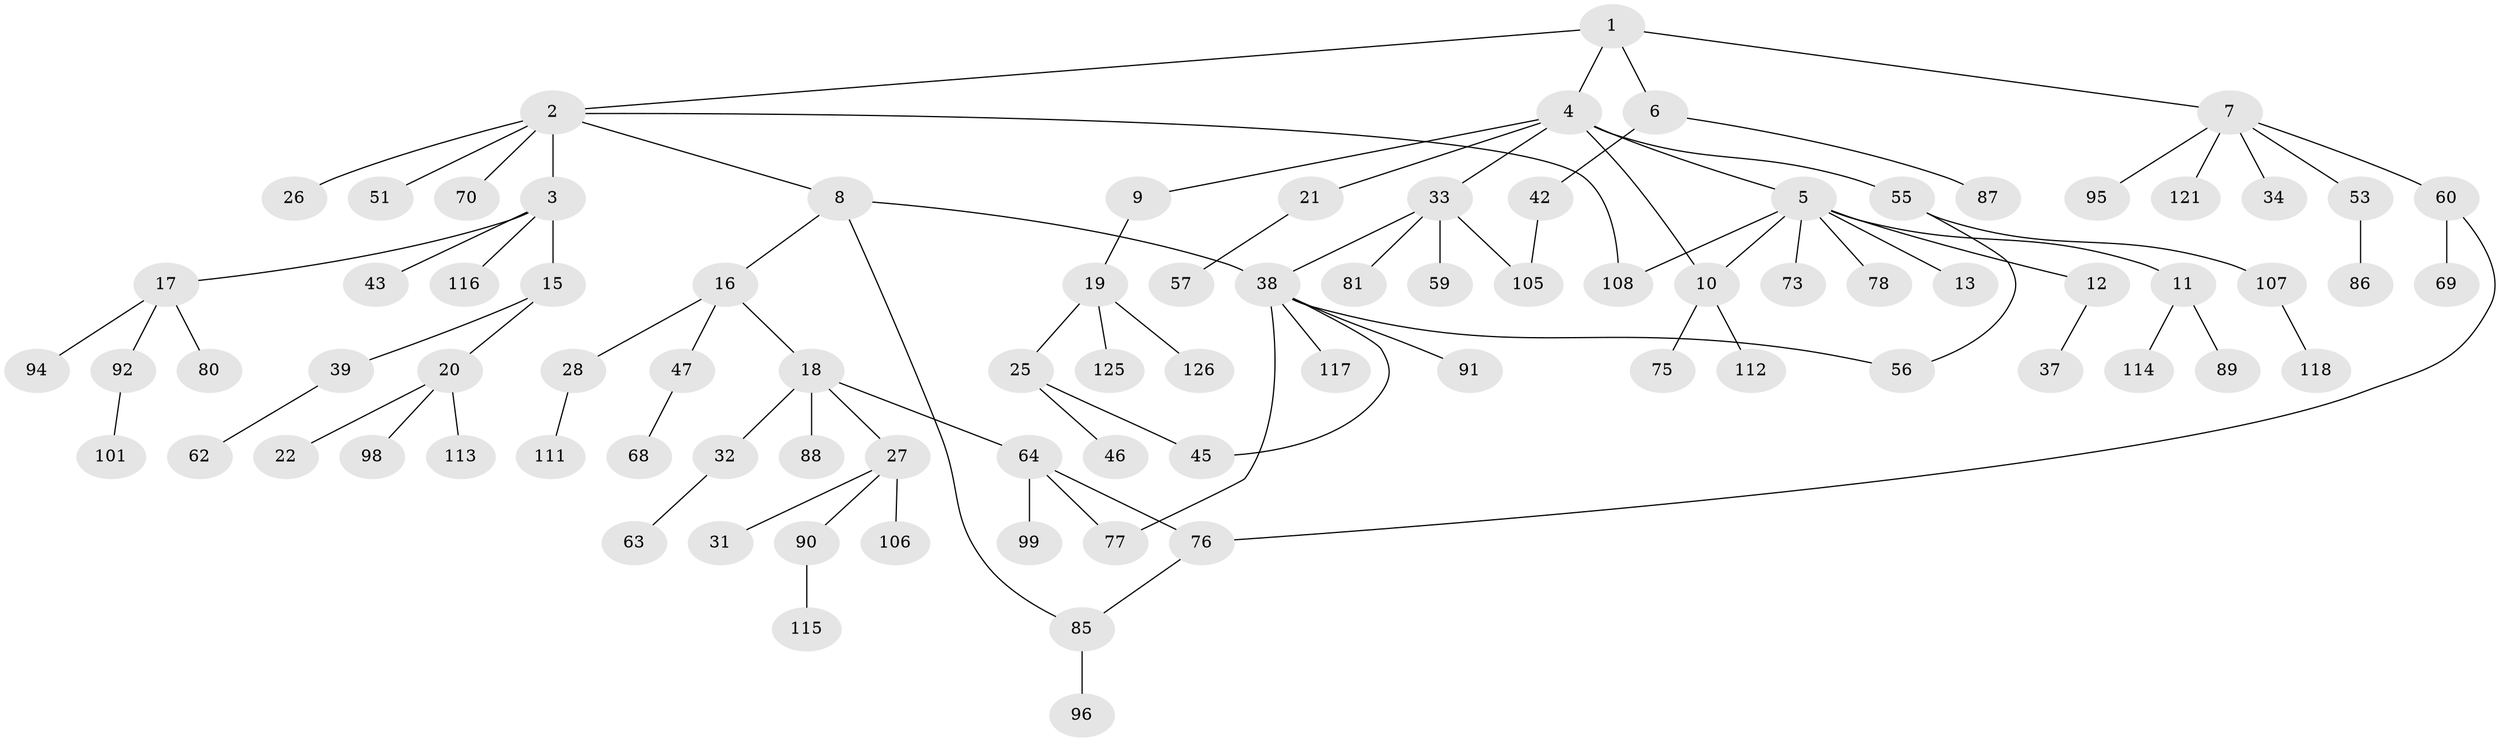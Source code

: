 // original degree distribution, {4: 0.078125, 7: 0.0234375, 6: 0.015625, 8: 0.0078125, 3: 0.1484375, 2: 0.2578125, 1: 0.453125, 5: 0.015625}
// Generated by graph-tools (version 1.1) at 2025/10/02/27/25 16:10:52]
// undirected, 86 vertices, 94 edges
graph export_dot {
graph [start="1"]
  node [color=gray90,style=filled];
  1;
  2 [super="+123"];
  3 [super="+52"];
  4 [super="+24"];
  5 [super="+44"];
  6 [super="+36"];
  7 [super="+48"];
  8 [super="+67"];
  9 [super="+97"];
  10 [super="+71"];
  11 [super="+128"];
  12 [super="+14"];
  13;
  15 [super="+40"];
  16 [super="+35"];
  17 [super="+50"];
  18 [super="+23"];
  19 [super="+93"];
  20 [super="+82"];
  21 [super="+120"];
  22;
  25 [super="+30"];
  26 [super="+29"];
  27 [super="+83"];
  28 [super="+41"];
  31 [super="+84"];
  32 [super="+54"];
  33 [super="+72"];
  34;
  37;
  38 [super="+79"];
  39 [super="+102"];
  42 [super="+74"];
  43;
  45 [super="+58"];
  46 [super="+49"];
  47 [super="+100"];
  51;
  53 [super="+61"];
  55;
  56;
  57;
  59;
  60 [super="+66"];
  62;
  63;
  64 [super="+65"];
  68;
  69;
  70;
  73 [super="+122"];
  75;
  76;
  77;
  78;
  80 [super="+124"];
  81 [super="+119"];
  85 [super="+104"];
  86;
  87;
  88;
  89;
  90 [super="+110"];
  91;
  92;
  94;
  95;
  96;
  98 [super="+109"];
  99;
  101 [super="+103"];
  105 [super="+127"];
  106;
  107;
  108;
  111;
  112;
  113;
  114;
  115;
  116;
  117;
  118;
  121;
  125;
  126;
  1 -- 2;
  1 -- 4;
  1 -- 6;
  1 -- 7;
  2 -- 3;
  2 -- 8;
  2 -- 26;
  2 -- 51;
  2 -- 70;
  2 -- 108;
  3 -- 15;
  3 -- 17;
  3 -- 43;
  3 -- 116;
  4 -- 5;
  4 -- 9;
  4 -- 10;
  4 -- 21;
  4 -- 33;
  4 -- 55;
  5 -- 11;
  5 -- 12;
  5 -- 13;
  5 -- 108;
  5 -- 73;
  5 -- 78;
  5 -- 10;
  6 -- 42;
  6 -- 87;
  7 -- 34;
  7 -- 60;
  7 -- 121;
  7 -- 53;
  7 -- 95;
  8 -- 16;
  8 -- 85;
  8 -- 38;
  9 -- 19;
  10 -- 112;
  10 -- 75;
  11 -- 89;
  11 -- 114;
  12 -- 37;
  15 -- 20;
  15 -- 39;
  16 -- 18;
  16 -- 28;
  16 -- 47;
  17 -- 80;
  17 -- 94;
  17 -- 92;
  18 -- 64;
  18 -- 32;
  18 -- 27;
  18 -- 88;
  19 -- 25;
  19 -- 125;
  19 -- 126;
  20 -- 22;
  20 -- 98;
  20 -- 113;
  21 -- 57;
  25 -- 45;
  25 -- 46;
  27 -- 31;
  27 -- 90;
  27 -- 106;
  28 -- 111;
  32 -- 63;
  33 -- 38;
  33 -- 59;
  33 -- 81;
  33 -- 105;
  38 -- 45;
  38 -- 91;
  38 -- 56;
  38 -- 77;
  38 -- 117;
  39 -- 62;
  42 -- 105;
  47 -- 68;
  53 -- 86;
  55 -- 56;
  55 -- 107;
  60 -- 69;
  60 -- 76;
  64 -- 77;
  64 -- 99;
  64 -- 76;
  76 -- 85;
  85 -- 96;
  90 -- 115;
  92 -- 101;
  107 -- 118;
}
